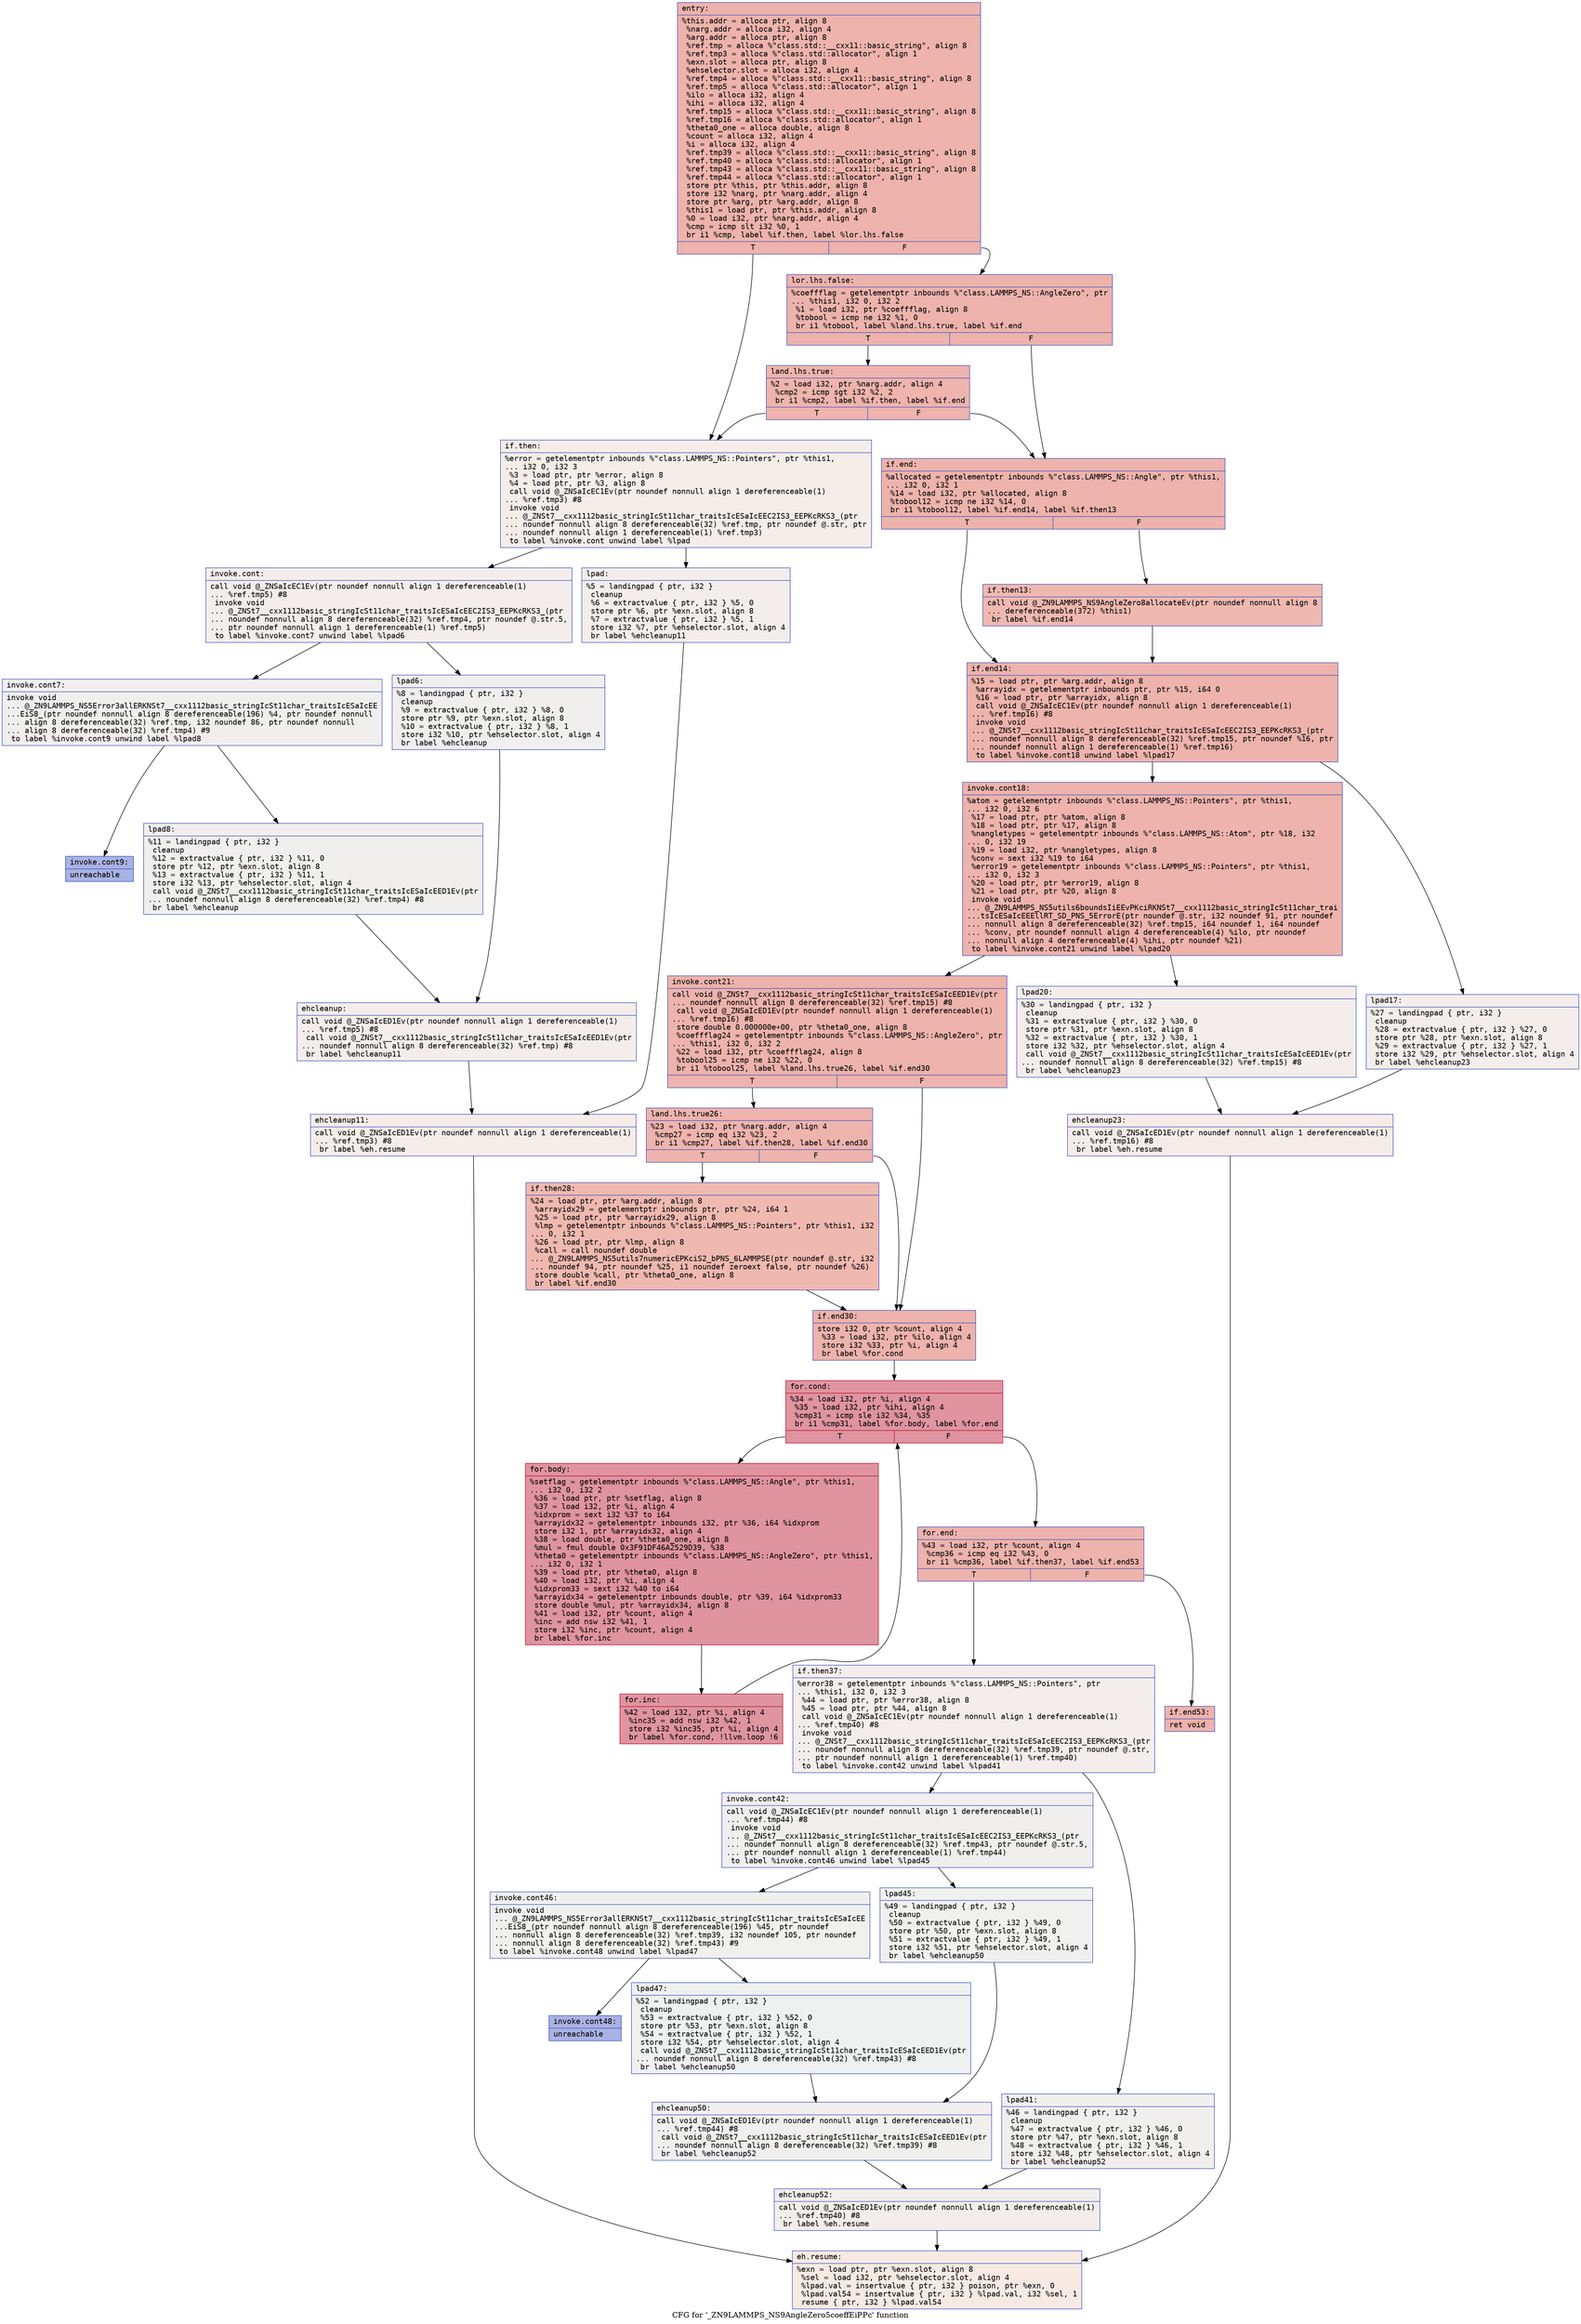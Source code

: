 digraph "CFG for '_ZN9LAMMPS_NS9AngleZero5coeffEiPPc' function" {
	label="CFG for '_ZN9LAMMPS_NS9AngleZero5coeffEiPPc' function";

	Node0x55d6952b28e0 [shape=record,color="#3d50c3ff", style=filled, fillcolor="#d6524470" fontname="Courier",label="{entry:\l|  %this.addr = alloca ptr, align 8\l  %narg.addr = alloca i32, align 4\l  %arg.addr = alloca ptr, align 8\l  %ref.tmp = alloca %\"class.std::__cxx11::basic_string\", align 8\l  %ref.tmp3 = alloca %\"class.std::allocator\", align 1\l  %exn.slot = alloca ptr, align 8\l  %ehselector.slot = alloca i32, align 4\l  %ref.tmp4 = alloca %\"class.std::__cxx11::basic_string\", align 8\l  %ref.tmp5 = alloca %\"class.std::allocator\", align 1\l  %ilo = alloca i32, align 4\l  %ihi = alloca i32, align 4\l  %ref.tmp15 = alloca %\"class.std::__cxx11::basic_string\", align 8\l  %ref.tmp16 = alloca %\"class.std::allocator\", align 1\l  %theta0_one = alloca double, align 8\l  %count = alloca i32, align 4\l  %i = alloca i32, align 4\l  %ref.tmp39 = alloca %\"class.std::__cxx11::basic_string\", align 8\l  %ref.tmp40 = alloca %\"class.std::allocator\", align 1\l  %ref.tmp43 = alloca %\"class.std::__cxx11::basic_string\", align 8\l  %ref.tmp44 = alloca %\"class.std::allocator\", align 1\l  store ptr %this, ptr %this.addr, align 8\l  store i32 %narg, ptr %narg.addr, align 4\l  store ptr %arg, ptr %arg.addr, align 8\l  %this1 = load ptr, ptr %this.addr, align 8\l  %0 = load i32, ptr %narg.addr, align 4\l  %cmp = icmp slt i32 %0, 1\l  br i1 %cmp, label %if.then, label %lor.lhs.false\l|{<s0>T|<s1>F}}"];
	Node0x55d6952b28e0:s0 -> Node0x55d6952b3d60[tooltip="entry -> if.then\nProbability 0.00%" ];
	Node0x55d6952b28e0:s1 -> Node0x55d6952b3dd0[tooltip="entry -> lor.lhs.false\nProbability 100.00%" ];
	Node0x55d6952b3dd0 [shape=record,color="#3d50c3ff", style=filled, fillcolor="#d6524470" fontname="Courier",label="{lor.lhs.false:\l|  %coeffflag = getelementptr inbounds %\"class.LAMMPS_NS::AngleZero\", ptr\l... %this1, i32 0, i32 2\l  %1 = load i32, ptr %coeffflag, align 8\l  %tobool = icmp ne i32 %1, 0\l  br i1 %tobool, label %land.lhs.true, label %if.end\l|{<s0>T|<s1>F}}"];
	Node0x55d6952b3dd0:s0 -> Node0x55d6952b4120[tooltip="lor.lhs.false -> land.lhs.true\nProbability 62.50%" ];
	Node0x55d6952b3dd0:s1 -> Node0x55d6952b41a0[tooltip="lor.lhs.false -> if.end\nProbability 37.50%" ];
	Node0x55d6952b4120 [shape=record,color="#3d50c3ff", style=filled, fillcolor="#d8564670" fontname="Courier",label="{land.lhs.true:\l|  %2 = load i32, ptr %narg.addr, align 4\l  %cmp2 = icmp sgt i32 %2, 2\l  br i1 %cmp2, label %if.then, label %if.end\l|{<s0>T|<s1>F}}"];
	Node0x55d6952b4120:s0 -> Node0x55d6952b3d60[tooltip="land.lhs.true -> if.then\nProbability 0.00%" ];
	Node0x55d6952b4120:s1 -> Node0x55d6952b41a0[tooltip="land.lhs.true -> if.end\nProbability 100.00%" ];
	Node0x55d6952b3d60 [shape=record,color="#3d50c3ff", style=filled, fillcolor="#e8d6cc70" fontname="Courier",label="{if.then:\l|  %error = getelementptr inbounds %\"class.LAMMPS_NS::Pointers\", ptr %this1,\l... i32 0, i32 3\l  %3 = load ptr, ptr %error, align 8\l  %4 = load ptr, ptr %3, align 8\l  call void @_ZNSaIcEC1Ev(ptr noundef nonnull align 1 dereferenceable(1)\l... %ref.tmp3) #8\l  invoke void\l... @_ZNSt7__cxx1112basic_stringIcSt11char_traitsIcESaIcEEC2IS3_EEPKcRKS3_(ptr\l... noundef nonnull align 8 dereferenceable(32) %ref.tmp, ptr noundef @.str, ptr\l... noundef nonnull align 1 dereferenceable(1) %ref.tmp3)\l          to label %invoke.cont unwind label %lpad\l}"];
	Node0x55d6952b3d60 -> Node0x55d6952b4800[tooltip="if.then -> invoke.cont\nProbability 50.00%" ];
	Node0x55d6952b3d60 -> Node0x55d6952b4880[tooltip="if.then -> lpad\nProbability 50.00%" ];
	Node0x55d6952b4800 [shape=record,color="#3d50c3ff", style=filled, fillcolor="#e5d8d170" fontname="Courier",label="{invoke.cont:\l|  call void @_ZNSaIcEC1Ev(ptr noundef nonnull align 1 dereferenceable(1)\l... %ref.tmp5) #8\l  invoke void\l... @_ZNSt7__cxx1112basic_stringIcSt11char_traitsIcESaIcEEC2IS3_EEPKcRKS3_(ptr\l... noundef nonnull align 8 dereferenceable(32) %ref.tmp4, ptr noundef @.str.5,\l... ptr noundef nonnull align 1 dereferenceable(1) %ref.tmp5)\l          to label %invoke.cont7 unwind label %lpad6\l}"];
	Node0x55d6952b4800 -> Node0x55d6952b4ba0[tooltip="invoke.cont -> invoke.cont7\nProbability 50.00%" ];
	Node0x55d6952b4800 -> Node0x55d6952b4bf0[tooltip="invoke.cont -> lpad6\nProbability 50.00%" ];
	Node0x55d6952b4ba0 [shape=record,color="#3d50c3ff", style=filled, fillcolor="#e0dbd870" fontname="Courier",label="{invoke.cont7:\l|  invoke void\l... @_ZN9LAMMPS_NS5Error3allERKNSt7__cxx1112basic_stringIcSt11char_traitsIcESaIcEE\l...EiS8_(ptr noundef nonnull align 8 dereferenceable(196) %4, ptr noundef nonnull\l... align 8 dereferenceable(32) %ref.tmp, i32 noundef 86, ptr noundef nonnull\l... align 8 dereferenceable(32) %ref.tmp4) #9\l          to label %invoke.cont9 unwind label %lpad8\l}"];
	Node0x55d6952b4ba0 -> Node0x55d6952b4b50[tooltip="invoke.cont7 -> invoke.cont9\nProbability 0.00%" ];
	Node0x55d6952b4ba0 -> Node0x55d6952b4eb0[tooltip="invoke.cont7 -> lpad8\nProbability 100.00%" ];
	Node0x55d6952b4b50 [shape=record,color="#3d50c3ff", style=filled, fillcolor="#3d50c370" fontname="Courier",label="{invoke.cont9:\l|  unreachable\l}"];
	Node0x55d6952b4880 [shape=record,color="#3d50c3ff", style=filled, fillcolor="#e5d8d170" fontname="Courier",label="{lpad:\l|  %5 = landingpad \{ ptr, i32 \}\l          cleanup\l  %6 = extractvalue \{ ptr, i32 \} %5, 0\l  store ptr %6, ptr %exn.slot, align 8\l  %7 = extractvalue \{ ptr, i32 \} %5, 1\l  store i32 %7, ptr %ehselector.slot, align 4\l  br label %ehcleanup11\l}"];
	Node0x55d6952b4880 -> Node0x55d6952b5470[tooltip="lpad -> ehcleanup11\nProbability 100.00%" ];
	Node0x55d6952b4bf0 [shape=record,color="#3d50c3ff", style=filled, fillcolor="#e0dbd870" fontname="Courier",label="{lpad6:\l|  %8 = landingpad \{ ptr, i32 \}\l          cleanup\l  %9 = extractvalue \{ ptr, i32 \} %8, 0\l  store ptr %9, ptr %exn.slot, align 8\l  %10 = extractvalue \{ ptr, i32 \} %8, 1\l  store i32 %10, ptr %ehselector.slot, align 4\l  br label %ehcleanup\l}"];
	Node0x55d6952b4bf0 -> Node0x55d6952b57c0[tooltip="lpad6 -> ehcleanup\nProbability 100.00%" ];
	Node0x55d6952b4eb0 [shape=record,color="#3d50c3ff", style=filled, fillcolor="#e0dbd870" fontname="Courier",label="{lpad8:\l|  %11 = landingpad \{ ptr, i32 \}\l          cleanup\l  %12 = extractvalue \{ ptr, i32 \} %11, 0\l  store ptr %12, ptr %exn.slot, align 8\l  %13 = extractvalue \{ ptr, i32 \} %11, 1\l  store i32 %13, ptr %ehselector.slot, align 4\l  call void @_ZNSt7__cxx1112basic_stringIcSt11char_traitsIcESaIcEED1Ev(ptr\l... noundef nonnull align 8 dereferenceable(32) %ref.tmp4) #8\l  br label %ehcleanup\l}"];
	Node0x55d6952b4eb0 -> Node0x55d6952b57c0[tooltip="lpad8 -> ehcleanup\nProbability 100.00%" ];
	Node0x55d6952b57c0 [shape=record,color="#3d50c3ff", style=filled, fillcolor="#e5d8d170" fontname="Courier",label="{ehcleanup:\l|  call void @_ZNSaIcED1Ev(ptr noundef nonnull align 1 dereferenceable(1)\l... %ref.tmp5) #8\l  call void @_ZNSt7__cxx1112basic_stringIcSt11char_traitsIcESaIcEED1Ev(ptr\l... noundef nonnull align 8 dereferenceable(32) %ref.tmp) #8\l  br label %ehcleanup11\l}"];
	Node0x55d6952b57c0 -> Node0x55d6952b5470[tooltip="ehcleanup -> ehcleanup11\nProbability 100.00%" ];
	Node0x55d6952b5470 [shape=record,color="#3d50c3ff", style=filled, fillcolor="#e8d6cc70" fontname="Courier",label="{ehcleanup11:\l|  call void @_ZNSaIcED1Ev(ptr noundef nonnull align 1 dereferenceable(1)\l... %ref.tmp3) #8\l  br label %eh.resume\l}"];
	Node0x55d6952b5470 -> Node0x55d6952b6070[tooltip="ehcleanup11 -> eh.resume\nProbability 100.00%" ];
	Node0x55d6952b41a0 [shape=record,color="#3d50c3ff", style=filled, fillcolor="#d6524470" fontname="Courier",label="{if.end:\l|  %allocated = getelementptr inbounds %\"class.LAMMPS_NS::Angle\", ptr %this1,\l... i32 0, i32 1\l  %14 = load i32, ptr %allocated, align 8\l  %tobool12 = icmp ne i32 %14, 0\l  br i1 %tobool12, label %if.end14, label %if.then13\l|{<s0>T|<s1>F}}"];
	Node0x55d6952b41a0:s0 -> Node0x55d6952b6360[tooltip="if.end -> if.end14\nProbability 62.50%" ];
	Node0x55d6952b41a0:s1 -> Node0x55d6952b63e0[tooltip="if.end -> if.then13\nProbability 37.50%" ];
	Node0x55d6952b63e0 [shape=record,color="#3d50c3ff", style=filled, fillcolor="#de614d70" fontname="Courier",label="{if.then13:\l|  call void @_ZN9LAMMPS_NS9AngleZero8allocateEv(ptr noundef nonnull align 8\l... dereferenceable(372) %this1)\l  br label %if.end14\l}"];
	Node0x55d6952b63e0 -> Node0x55d6952b6360[tooltip="if.then13 -> if.end14\nProbability 100.00%" ];
	Node0x55d6952b6360 [shape=record,color="#3d50c3ff", style=filled, fillcolor="#d6524470" fontname="Courier",label="{if.end14:\l|  %15 = load ptr, ptr %arg.addr, align 8\l  %arrayidx = getelementptr inbounds ptr, ptr %15, i64 0\l  %16 = load ptr, ptr %arrayidx, align 8\l  call void @_ZNSaIcEC1Ev(ptr noundef nonnull align 1 dereferenceable(1)\l... %ref.tmp16) #8\l  invoke void\l... @_ZNSt7__cxx1112basic_stringIcSt11char_traitsIcESaIcEEC2IS3_EEPKcRKS3_(ptr\l... noundef nonnull align 8 dereferenceable(32) %ref.tmp15, ptr noundef %16, ptr\l... noundef nonnull align 1 dereferenceable(1) %ref.tmp16)\l          to label %invoke.cont18 unwind label %lpad17\l}"];
	Node0x55d6952b6360 -> Node0x55d6952b69d0[tooltip="if.end14 -> invoke.cont18\nProbability 100.00%" ];
	Node0x55d6952b6360 -> Node0x55d6952b7040[tooltip="if.end14 -> lpad17\nProbability 0.00%" ];
	Node0x55d6952b69d0 [shape=record,color="#3d50c3ff", style=filled, fillcolor="#d6524470" fontname="Courier",label="{invoke.cont18:\l|  %atom = getelementptr inbounds %\"class.LAMMPS_NS::Pointers\", ptr %this1,\l... i32 0, i32 6\l  %17 = load ptr, ptr %atom, align 8\l  %18 = load ptr, ptr %17, align 8\l  %nangletypes = getelementptr inbounds %\"class.LAMMPS_NS::Atom\", ptr %18, i32\l... 0, i32 19\l  %19 = load i32, ptr %nangletypes, align 8\l  %conv = sext i32 %19 to i64\l  %error19 = getelementptr inbounds %\"class.LAMMPS_NS::Pointers\", ptr %this1,\l... i32 0, i32 3\l  %20 = load ptr, ptr %error19, align 8\l  %21 = load ptr, ptr %20, align 8\l  invoke void\l... @_ZN9LAMMPS_NS5utils6boundsIiEEvPKciRKNSt7__cxx1112basic_stringIcSt11char_trai\l...tsIcESaIcEEEllRT_SD_PNS_5ErrorE(ptr noundef @.str, i32 noundef 91, ptr noundef\l... nonnull align 8 dereferenceable(32) %ref.tmp15, i64 noundef 1, i64 noundef\l... %conv, ptr noundef nonnull align 4 dereferenceable(4) %ilo, ptr noundef\l... nonnull align 4 dereferenceable(4) %ihi, ptr noundef %21)\l          to label %invoke.cont21 unwind label %lpad20\l}"];
	Node0x55d6952b69d0 -> Node0x55d6952b6980[tooltip="invoke.cont18 -> invoke.cont21\nProbability 100.00%" ];
	Node0x55d6952b69d0 -> Node0x55d6952b78d0[tooltip="invoke.cont18 -> lpad20\nProbability 0.00%" ];
	Node0x55d6952b6980 [shape=record,color="#3d50c3ff", style=filled, fillcolor="#d6524470" fontname="Courier",label="{invoke.cont21:\l|  call void @_ZNSt7__cxx1112basic_stringIcSt11char_traitsIcESaIcEED1Ev(ptr\l... noundef nonnull align 8 dereferenceable(32) %ref.tmp15) #8\l  call void @_ZNSaIcED1Ev(ptr noundef nonnull align 1 dereferenceable(1)\l... %ref.tmp16) #8\l  store double 0.000000e+00, ptr %theta0_one, align 8\l  %coeffflag24 = getelementptr inbounds %\"class.LAMMPS_NS::AngleZero\", ptr\l... %this1, i32 0, i32 2\l  %22 = load i32, ptr %coeffflag24, align 8\l  %tobool25 = icmp ne i32 %22, 0\l  br i1 %tobool25, label %land.lhs.true26, label %if.end30\l|{<s0>T|<s1>F}}"];
	Node0x55d6952b6980:s0 -> Node0x55d6952b8bb0[tooltip="invoke.cont21 -> land.lhs.true26\nProbability 62.50%" ];
	Node0x55d6952b6980:s1 -> Node0x55d6952b8c30[tooltip="invoke.cont21 -> if.end30\nProbability 37.50%" ];
	Node0x55d6952b8bb0 [shape=record,color="#3d50c3ff", style=filled, fillcolor="#d8564670" fontname="Courier",label="{land.lhs.true26:\l|  %23 = load i32, ptr %narg.addr, align 4\l  %cmp27 = icmp eq i32 %23, 2\l  br i1 %cmp27, label %if.then28, label %if.end30\l|{<s0>T|<s1>F}}"];
	Node0x55d6952b8bb0:s0 -> Node0x55d6952b8f00[tooltip="land.lhs.true26 -> if.then28\nProbability 50.00%" ];
	Node0x55d6952b8bb0:s1 -> Node0x55d6952b8c30[tooltip="land.lhs.true26 -> if.end30\nProbability 50.00%" ];
	Node0x55d6952b8f00 [shape=record,color="#3d50c3ff", style=filled, fillcolor="#de614d70" fontname="Courier",label="{if.then28:\l|  %24 = load ptr, ptr %arg.addr, align 8\l  %arrayidx29 = getelementptr inbounds ptr, ptr %24, i64 1\l  %25 = load ptr, ptr %arrayidx29, align 8\l  %lmp = getelementptr inbounds %\"class.LAMMPS_NS::Pointers\", ptr %this1, i32\l... 0, i32 1\l  %26 = load ptr, ptr %lmp, align 8\l  %call = call noundef double\l... @_ZN9LAMMPS_NS5utils7numericEPKciS2_bPNS_6LAMMPSE(ptr noundef @.str, i32\l... noundef 94, ptr noundef %25, i1 noundef zeroext false, ptr noundef %26)\l  store double %call, ptr %theta0_one, align 8\l  br label %if.end30\l}"];
	Node0x55d6952b8f00 -> Node0x55d6952b8c30[tooltip="if.then28 -> if.end30\nProbability 100.00%" ];
	Node0x55d6952b7040 [shape=record,color="#3d50c3ff", style=filled, fillcolor="#e5d8d170" fontname="Courier",label="{lpad17:\l|  %27 = landingpad \{ ptr, i32 \}\l          cleanup\l  %28 = extractvalue \{ ptr, i32 \} %27, 0\l  store ptr %28, ptr %exn.slot, align 8\l  %29 = extractvalue \{ ptr, i32 \} %27, 1\l  store i32 %29, ptr %ehselector.slot, align 4\l  br label %ehcleanup23\l}"];
	Node0x55d6952b7040 -> Node0x55d6952b99b0[tooltip="lpad17 -> ehcleanup23\nProbability 100.00%" ];
	Node0x55d6952b78d0 [shape=record,color="#3d50c3ff", style=filled, fillcolor="#e5d8d170" fontname="Courier",label="{lpad20:\l|  %30 = landingpad \{ ptr, i32 \}\l          cleanup\l  %31 = extractvalue \{ ptr, i32 \} %30, 0\l  store ptr %31, ptr %exn.slot, align 8\l  %32 = extractvalue \{ ptr, i32 \} %30, 1\l  store i32 %32, ptr %ehselector.slot, align 4\l  call void @_ZNSt7__cxx1112basic_stringIcSt11char_traitsIcESaIcEED1Ev(ptr\l... noundef nonnull align 8 dereferenceable(32) %ref.tmp15) #8\l  br label %ehcleanup23\l}"];
	Node0x55d6952b78d0 -> Node0x55d6952b99b0[tooltip="lpad20 -> ehcleanup23\nProbability 100.00%" ];
	Node0x55d6952b99b0 [shape=record,color="#3d50c3ff", style=filled, fillcolor="#ead5c970" fontname="Courier",label="{ehcleanup23:\l|  call void @_ZNSaIcED1Ev(ptr noundef nonnull align 1 dereferenceable(1)\l... %ref.tmp16) #8\l  br label %eh.resume\l}"];
	Node0x55d6952b99b0 -> Node0x55d6952b6070[tooltip="ehcleanup23 -> eh.resume\nProbability 100.00%" ];
	Node0x55d6952b8c30 [shape=record,color="#3d50c3ff", style=filled, fillcolor="#d6524470" fontname="Courier",label="{if.end30:\l|  store i32 0, ptr %count, align 4\l  %33 = load i32, ptr %ilo, align 4\l  store i32 %33, ptr %i, align 4\l  br label %for.cond\l}"];
	Node0x55d6952b8c30 -> Node0x55d6952ba260[tooltip="if.end30 -> for.cond\nProbability 100.00%" ];
	Node0x55d6952ba260 [shape=record,color="#b70d28ff", style=filled, fillcolor="#b70d2870" fontname="Courier",label="{for.cond:\l|  %34 = load i32, ptr %i, align 4\l  %35 = load i32, ptr %ihi, align 4\l  %cmp31 = icmp sle i32 %34, %35\l  br i1 %cmp31, label %for.body, label %for.end\l|{<s0>T|<s1>F}}"];
	Node0x55d6952ba260:s0 -> Node0x55d6952ba4b0[tooltip="for.cond -> for.body\nProbability 96.88%" ];
	Node0x55d6952ba260:s1 -> Node0x55d6952ba530[tooltip="for.cond -> for.end\nProbability 3.12%" ];
	Node0x55d6952ba4b0 [shape=record,color="#b70d28ff", style=filled, fillcolor="#b70d2870" fontname="Courier",label="{for.body:\l|  %setflag = getelementptr inbounds %\"class.LAMMPS_NS::Angle\", ptr %this1,\l... i32 0, i32 2\l  %36 = load ptr, ptr %setflag, align 8\l  %37 = load i32, ptr %i, align 4\l  %idxprom = sext i32 %37 to i64\l  %arrayidx32 = getelementptr inbounds i32, ptr %36, i64 %idxprom\l  store i32 1, ptr %arrayidx32, align 4\l  %38 = load double, ptr %theta0_one, align 8\l  %mul = fmul double 0x3F91DF46A2529D39, %38\l  %theta0 = getelementptr inbounds %\"class.LAMMPS_NS::AngleZero\", ptr %this1,\l... i32 0, i32 1\l  %39 = load ptr, ptr %theta0, align 8\l  %40 = load i32, ptr %i, align 4\l  %idxprom33 = sext i32 %40 to i64\l  %arrayidx34 = getelementptr inbounds double, ptr %39, i64 %idxprom33\l  store double %mul, ptr %arrayidx34, align 8\l  %41 = load i32, ptr %count, align 4\l  %inc = add nsw i32 %41, 1\l  store i32 %inc, ptr %count, align 4\l  br label %for.inc\l}"];
	Node0x55d6952ba4b0 -> Node0x55d6952bb120[tooltip="for.body -> for.inc\nProbability 100.00%" ];
	Node0x55d6952bb120 [shape=record,color="#b70d28ff", style=filled, fillcolor="#b70d2870" fontname="Courier",label="{for.inc:\l|  %42 = load i32, ptr %i, align 4\l  %inc35 = add nsw i32 %42, 1\l  store i32 %inc35, ptr %i, align 4\l  br label %for.cond, !llvm.loop !6\l}"];
	Node0x55d6952bb120 -> Node0x55d6952ba260[tooltip="for.inc -> for.cond\nProbability 100.00%" ];
	Node0x55d6952ba530 [shape=record,color="#3d50c3ff", style=filled, fillcolor="#d6524470" fontname="Courier",label="{for.end:\l|  %43 = load i32, ptr %count, align 4\l  %cmp36 = icmp eq i32 %43, 0\l  br i1 %cmp36, label %if.then37, label %if.end53\l|{<s0>T|<s1>F}}"];
	Node0x55d6952ba530:s0 -> Node0x55d6952bb680[tooltip="for.end -> if.then37\nProbability 0.00%" ];
	Node0x55d6952ba530:s1 -> Node0x55d6952bb700[tooltip="for.end -> if.end53\nProbability 100.00%" ];
	Node0x55d6952bb680 [shape=record,color="#3d50c3ff", style=filled, fillcolor="#e5d8d170" fontname="Courier",label="{if.then37:\l|  %error38 = getelementptr inbounds %\"class.LAMMPS_NS::Pointers\", ptr\l... %this1, i32 0, i32 3\l  %44 = load ptr, ptr %error38, align 8\l  %45 = load ptr, ptr %44, align 8\l  call void @_ZNSaIcEC1Ev(ptr noundef nonnull align 1 dereferenceable(1)\l... %ref.tmp40) #8\l  invoke void\l... @_ZNSt7__cxx1112basic_stringIcSt11char_traitsIcESaIcEEC2IS3_EEPKcRKS3_(ptr\l... noundef nonnull align 8 dereferenceable(32) %ref.tmp39, ptr noundef @.str,\l... ptr noundef nonnull align 1 dereferenceable(1) %ref.tmp40)\l          to label %invoke.cont42 unwind label %lpad41\l}"];
	Node0x55d6952bb680 -> Node0x55d6952bbb90[tooltip="if.then37 -> invoke.cont42\nProbability 50.00%" ];
	Node0x55d6952bb680 -> Node0x55d6952bbc10[tooltip="if.then37 -> lpad41\nProbability 50.00%" ];
	Node0x55d6952bbb90 [shape=record,color="#3d50c3ff", style=filled, fillcolor="#e0dbd870" fontname="Courier",label="{invoke.cont42:\l|  call void @_ZNSaIcEC1Ev(ptr noundef nonnull align 1 dereferenceable(1)\l... %ref.tmp44) #8\l  invoke void\l... @_ZNSt7__cxx1112basic_stringIcSt11char_traitsIcESaIcEEC2IS3_EEPKcRKS3_(ptr\l... noundef nonnull align 8 dereferenceable(32) %ref.tmp43, ptr noundef @.str.5,\l... ptr noundef nonnull align 1 dereferenceable(1) %ref.tmp44)\l          to label %invoke.cont46 unwind label %lpad45\l}"];
	Node0x55d6952bbb90 -> Node0x55d6952bbf90[tooltip="invoke.cont42 -> invoke.cont46\nProbability 50.00%" ];
	Node0x55d6952bbb90 -> Node0x55d6952bbfe0[tooltip="invoke.cont42 -> lpad45\nProbability 50.00%" ];
	Node0x55d6952bbf90 [shape=record,color="#3d50c3ff", style=filled, fillcolor="#dedcdb70" fontname="Courier",label="{invoke.cont46:\l|  invoke void\l... @_ZN9LAMMPS_NS5Error3allERKNSt7__cxx1112basic_stringIcSt11char_traitsIcESaIcEE\l...EiS8_(ptr noundef nonnull align 8 dereferenceable(196) %45, ptr noundef\l... nonnull align 8 dereferenceable(32) %ref.tmp39, i32 noundef 105, ptr noundef\l... nonnull align 8 dereferenceable(32) %ref.tmp43) #9\l          to label %invoke.cont48 unwind label %lpad47\l}"];
	Node0x55d6952bbf90 -> Node0x55d6952bbf40[tooltip="invoke.cont46 -> invoke.cont48\nProbability 0.00%" ];
	Node0x55d6952bbf90 -> Node0x55d6952bc300[tooltip="invoke.cont46 -> lpad47\nProbability 100.00%" ];
	Node0x55d6952bbf40 [shape=record,color="#3d50c3ff", style=filled, fillcolor="#3d50c370" fontname="Courier",label="{invoke.cont48:\l|  unreachable\l}"];
	Node0x55d6952bbc10 [shape=record,color="#3d50c3ff", style=filled, fillcolor="#e0dbd870" fontname="Courier",label="{lpad41:\l|  %46 = landingpad \{ ptr, i32 \}\l          cleanup\l  %47 = extractvalue \{ ptr, i32 \} %46, 0\l  store ptr %47, ptr %exn.slot, align 8\l  %48 = extractvalue \{ ptr, i32 \} %46, 1\l  store i32 %48, ptr %ehselector.slot, align 4\l  br label %ehcleanup52\l}"];
	Node0x55d6952bbc10 -> Node0x55d6952bd0d0[tooltip="lpad41 -> ehcleanup52\nProbability 100.00%" ];
	Node0x55d6952bbfe0 [shape=record,color="#3d50c3ff", style=filled, fillcolor="#dedcdb70" fontname="Courier",label="{lpad45:\l|  %49 = landingpad \{ ptr, i32 \}\l          cleanup\l  %50 = extractvalue \{ ptr, i32 \} %49, 0\l  store ptr %50, ptr %exn.slot, align 8\l  %51 = extractvalue \{ ptr, i32 \} %49, 1\l  store i32 %51, ptr %ehselector.slot, align 4\l  br label %ehcleanup50\l}"];
	Node0x55d6952bbfe0 -> Node0x55d6952bd420[tooltip="lpad45 -> ehcleanup50\nProbability 100.00%" ];
	Node0x55d6952bc300 [shape=record,color="#3d50c3ff", style=filled, fillcolor="#dbdcde70" fontname="Courier",label="{lpad47:\l|  %52 = landingpad \{ ptr, i32 \}\l          cleanup\l  %53 = extractvalue \{ ptr, i32 \} %52, 0\l  store ptr %53, ptr %exn.slot, align 8\l  %54 = extractvalue \{ ptr, i32 \} %52, 1\l  store i32 %54, ptr %ehselector.slot, align 4\l  call void @_ZNSt7__cxx1112basic_stringIcSt11char_traitsIcESaIcEED1Ev(ptr\l... noundef nonnull align 8 dereferenceable(32) %ref.tmp43) #8\l  br label %ehcleanup50\l}"];
	Node0x55d6952bc300 -> Node0x55d6952bd420[tooltip="lpad47 -> ehcleanup50\nProbability 100.00%" ];
	Node0x55d6952bd420 [shape=record,color="#3d50c3ff", style=filled, fillcolor="#e0dbd870" fontname="Courier",label="{ehcleanup50:\l|  call void @_ZNSaIcED1Ev(ptr noundef nonnull align 1 dereferenceable(1)\l... %ref.tmp44) #8\l  call void @_ZNSt7__cxx1112basic_stringIcSt11char_traitsIcESaIcEED1Ev(ptr\l... noundef nonnull align 8 dereferenceable(32) %ref.tmp39) #8\l  br label %ehcleanup52\l}"];
	Node0x55d6952bd420 -> Node0x55d6952bd0d0[tooltip="ehcleanup50 -> ehcleanup52\nProbability 100.00%" ];
	Node0x55d6952bd0d0 [shape=record,color="#3d50c3ff", style=filled, fillcolor="#e5d8d170" fontname="Courier",label="{ehcleanup52:\l|  call void @_ZNSaIcED1Ev(ptr noundef nonnull align 1 dereferenceable(1)\l... %ref.tmp40) #8\l  br label %eh.resume\l}"];
	Node0x55d6952bd0d0 -> Node0x55d6952b6070[tooltip="ehcleanup52 -> eh.resume\nProbability 100.00%" ];
	Node0x55d6952bb700 [shape=record,color="#3d50c3ff", style=filled, fillcolor="#d6524470" fontname="Courier",label="{if.end53:\l|  ret void\l}"];
	Node0x55d6952b6070 [shape=record,color="#3d50c3ff", style=filled, fillcolor="#eed0c070" fontname="Courier",label="{eh.resume:\l|  %exn = load ptr, ptr %exn.slot, align 8\l  %sel = load i32, ptr %ehselector.slot, align 4\l  %lpad.val = insertvalue \{ ptr, i32 \} poison, ptr %exn, 0\l  %lpad.val54 = insertvalue \{ ptr, i32 \} %lpad.val, i32 %sel, 1\l  resume \{ ptr, i32 \} %lpad.val54\l}"];
}
